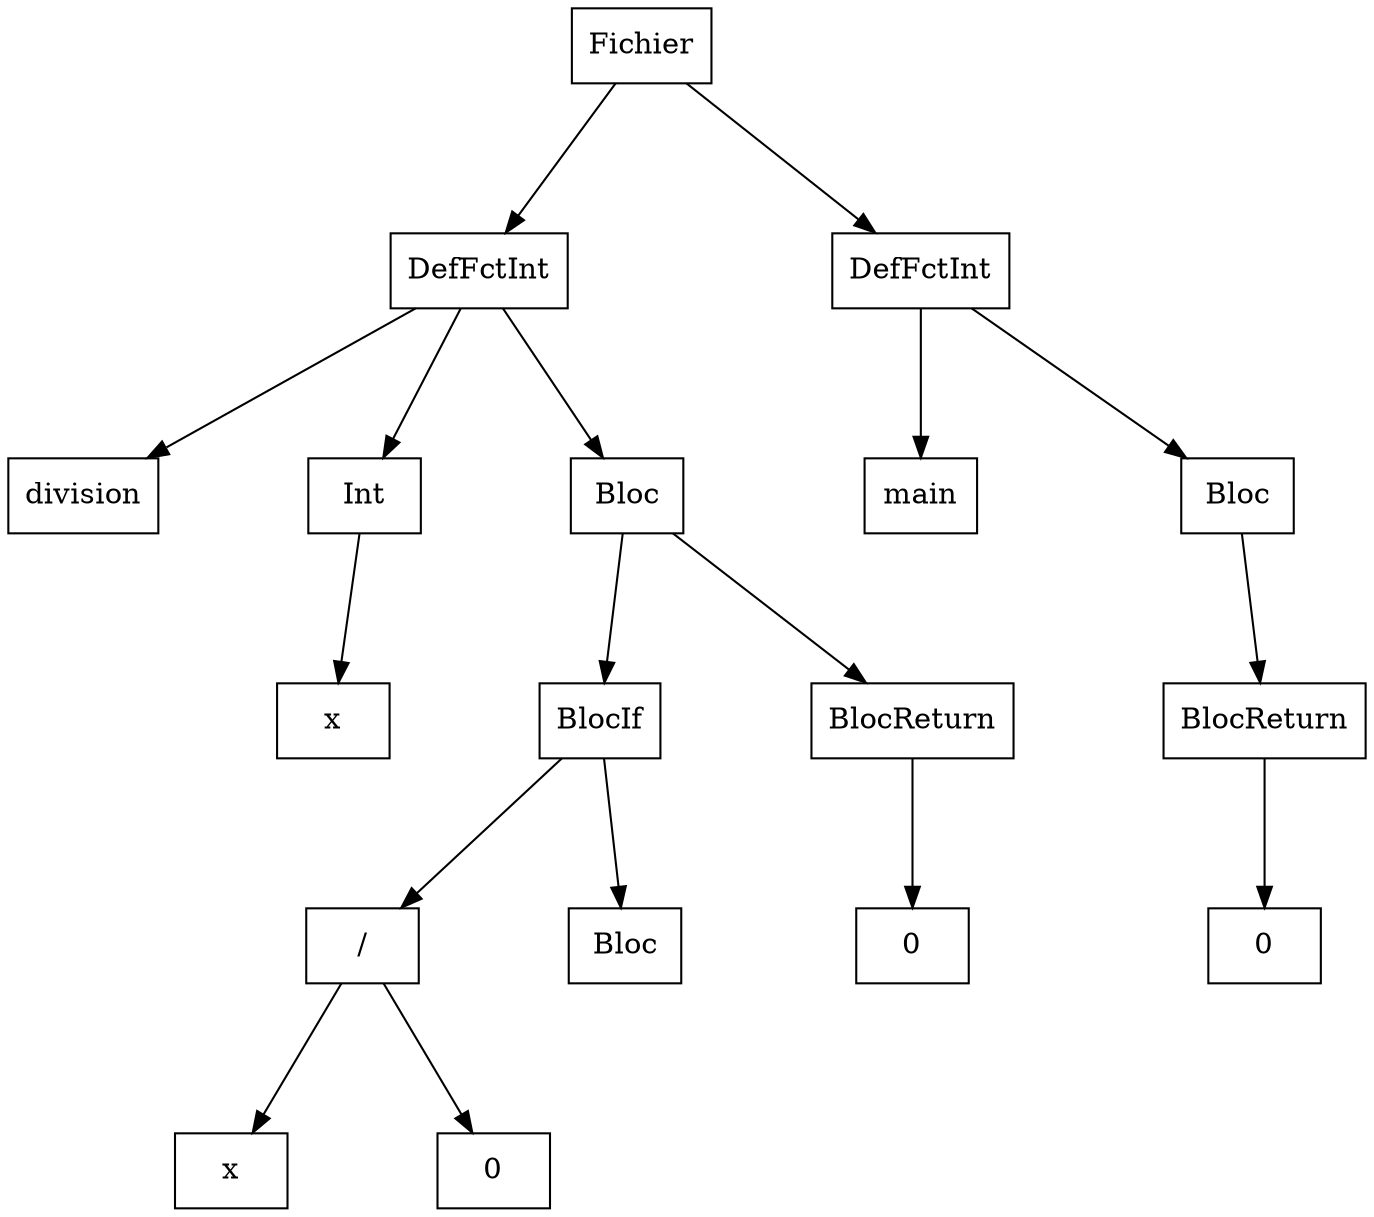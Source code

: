 digraph "ast"{

	nodesep=1;
	ranksep=1;

	N0 [label="Fichier", shape="box"];
	N1 [label="DefFctInt", shape="box"];
	N2 [label="division", shape="box"];
	N3 [label="Int", shape="box"];
	N4 [label="x", shape="box"];
	N5 [label="Bloc", shape="box"];
	N6 [label="BlocIf", shape="box"];
	N7 [label="/", shape="box"];
	N8 [label="x", shape="box"];
	N9 [label="0", shape="box"];
	N10 [label="Bloc", shape="box"];
	N11 [label="BlocReturn", shape="box"];
	N12 [label="0", shape="box"];
	N13 [label="DefFctInt", shape="box"];
	N14 [label="main", shape="box"];
	N15 [label="Bloc", shape="box"];
	N16 [label="BlocReturn", shape="box"];
	N17 [label="0", shape="box"];

	N1 -> N2; 
	N3 -> N4; 
	N1 -> N3; 
	N7 -> N8; 
	N7 -> N9; 
	N6 -> N7; 
	N6 -> N10; 
	N5 -> N6; 
	N11 -> N12; 
	N5 -> N11; 
	N1 -> N5; 
	N0 -> N1; 
	N13 -> N14; 
	N16 -> N17; 
	N15 -> N16; 
	N13 -> N15; 
	N0 -> N13; 
}
